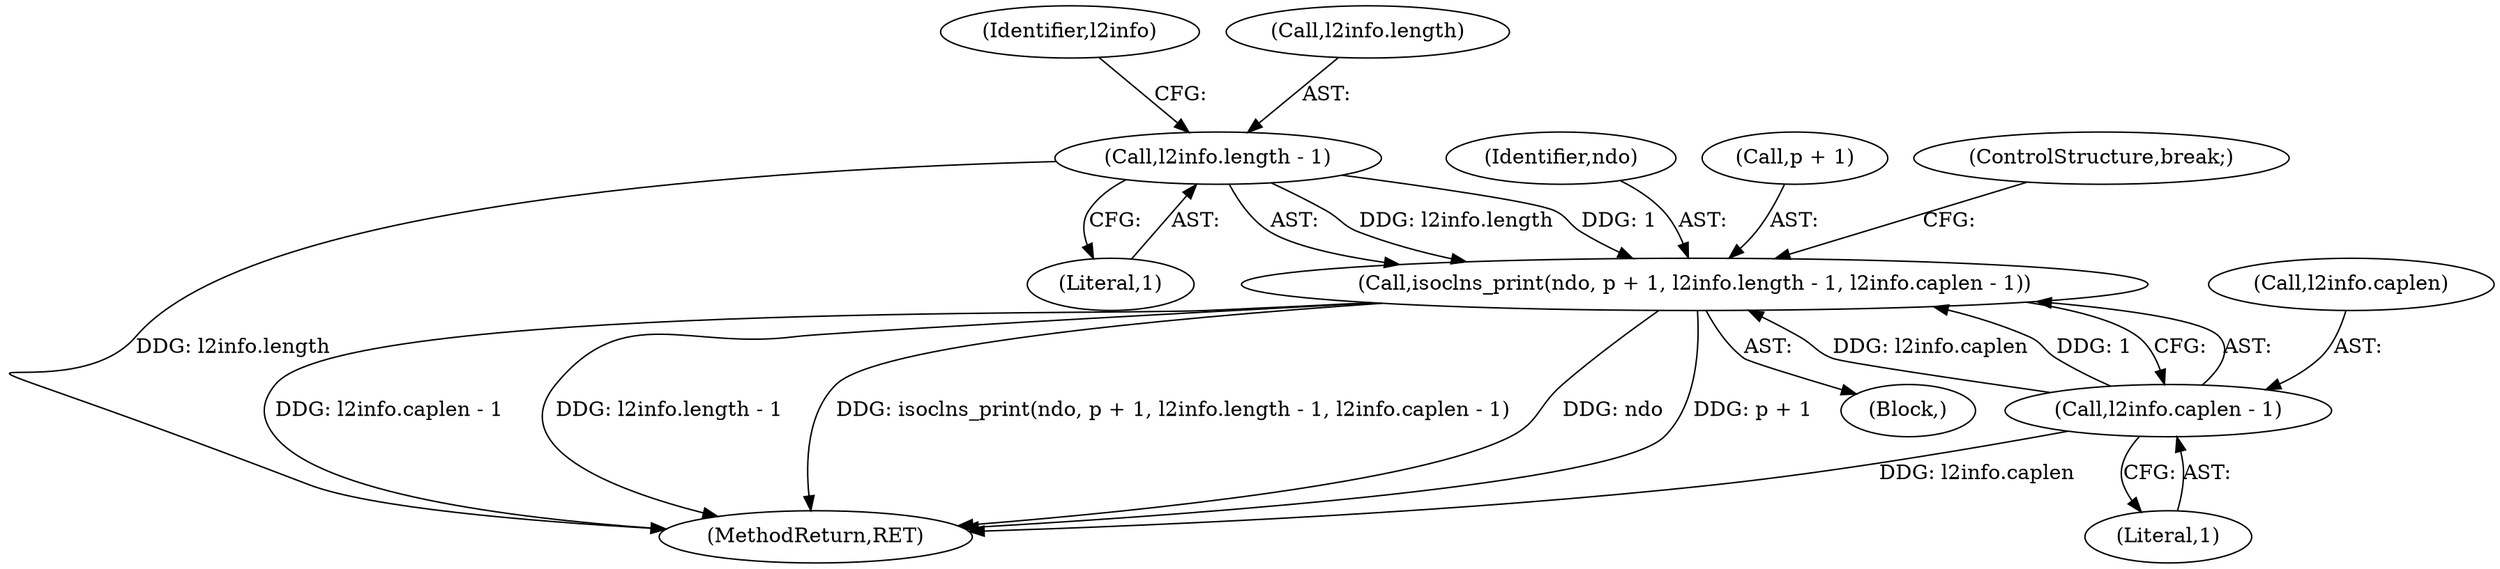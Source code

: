 digraph "0_tcpdump_1dcd10aceabbc03bf571ea32b892c522cbe923de_7@pointer" {
"1000245" [label="(Call,isoclns_print(ndo, p + 1, l2info.length - 1, l2info.caplen - 1))"];
"1000250" [label="(Call,l2info.length - 1)"];
"1000255" [label="(Call,l2info.caplen - 1)"];
"1000294" [label="(MethodReturn,RET)"];
"1000257" [label="(Identifier,l2info)"];
"1000256" [label="(Call,l2info.caplen)"];
"1000244" [label="(Block,)"];
"1000246" [label="(Identifier,ndo)"];
"1000251" [label="(Call,l2info.length)"];
"1000255" [label="(Call,l2info.caplen - 1)"];
"1000247" [label="(Call,p + 1)"];
"1000245" [label="(Call,isoclns_print(ndo, p + 1, l2info.length - 1, l2info.caplen - 1))"];
"1000260" [label="(ControlStructure,break;)"];
"1000250" [label="(Call,l2info.length - 1)"];
"1000259" [label="(Literal,1)"];
"1000254" [label="(Literal,1)"];
"1000245" -> "1000244"  [label="AST: "];
"1000245" -> "1000255"  [label="CFG: "];
"1000246" -> "1000245"  [label="AST: "];
"1000247" -> "1000245"  [label="AST: "];
"1000250" -> "1000245"  [label="AST: "];
"1000255" -> "1000245"  [label="AST: "];
"1000260" -> "1000245"  [label="CFG: "];
"1000245" -> "1000294"  [label="DDG: l2info.caplen - 1"];
"1000245" -> "1000294"  [label="DDG: l2info.length - 1"];
"1000245" -> "1000294"  [label="DDG: isoclns_print(ndo, p + 1, l2info.length - 1, l2info.caplen - 1)"];
"1000245" -> "1000294"  [label="DDG: ndo"];
"1000245" -> "1000294"  [label="DDG: p + 1"];
"1000250" -> "1000245"  [label="DDG: l2info.length"];
"1000250" -> "1000245"  [label="DDG: 1"];
"1000255" -> "1000245"  [label="DDG: l2info.caplen"];
"1000255" -> "1000245"  [label="DDG: 1"];
"1000250" -> "1000254"  [label="CFG: "];
"1000251" -> "1000250"  [label="AST: "];
"1000254" -> "1000250"  [label="AST: "];
"1000257" -> "1000250"  [label="CFG: "];
"1000250" -> "1000294"  [label="DDG: l2info.length"];
"1000255" -> "1000259"  [label="CFG: "];
"1000256" -> "1000255"  [label="AST: "];
"1000259" -> "1000255"  [label="AST: "];
"1000255" -> "1000294"  [label="DDG: l2info.caplen"];
}
